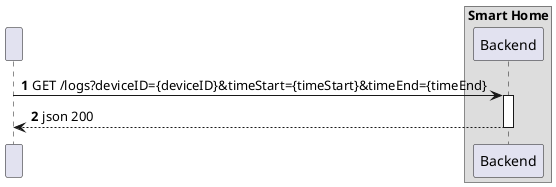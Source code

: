 @startuml
'https://plantuml.com/sequence-diagram

!pragma layout smetana

autonumber

participant " " as HTTP
box "Smart Home"
    participant "Backend" as BE
end box


HTTP -> BE : GET /logs?deviceID={deviceID}&timeStart={timeStart}&timeEnd={timeEnd}
activate BE

BE --> HTTP : json 200
deactivate BE


@enduml